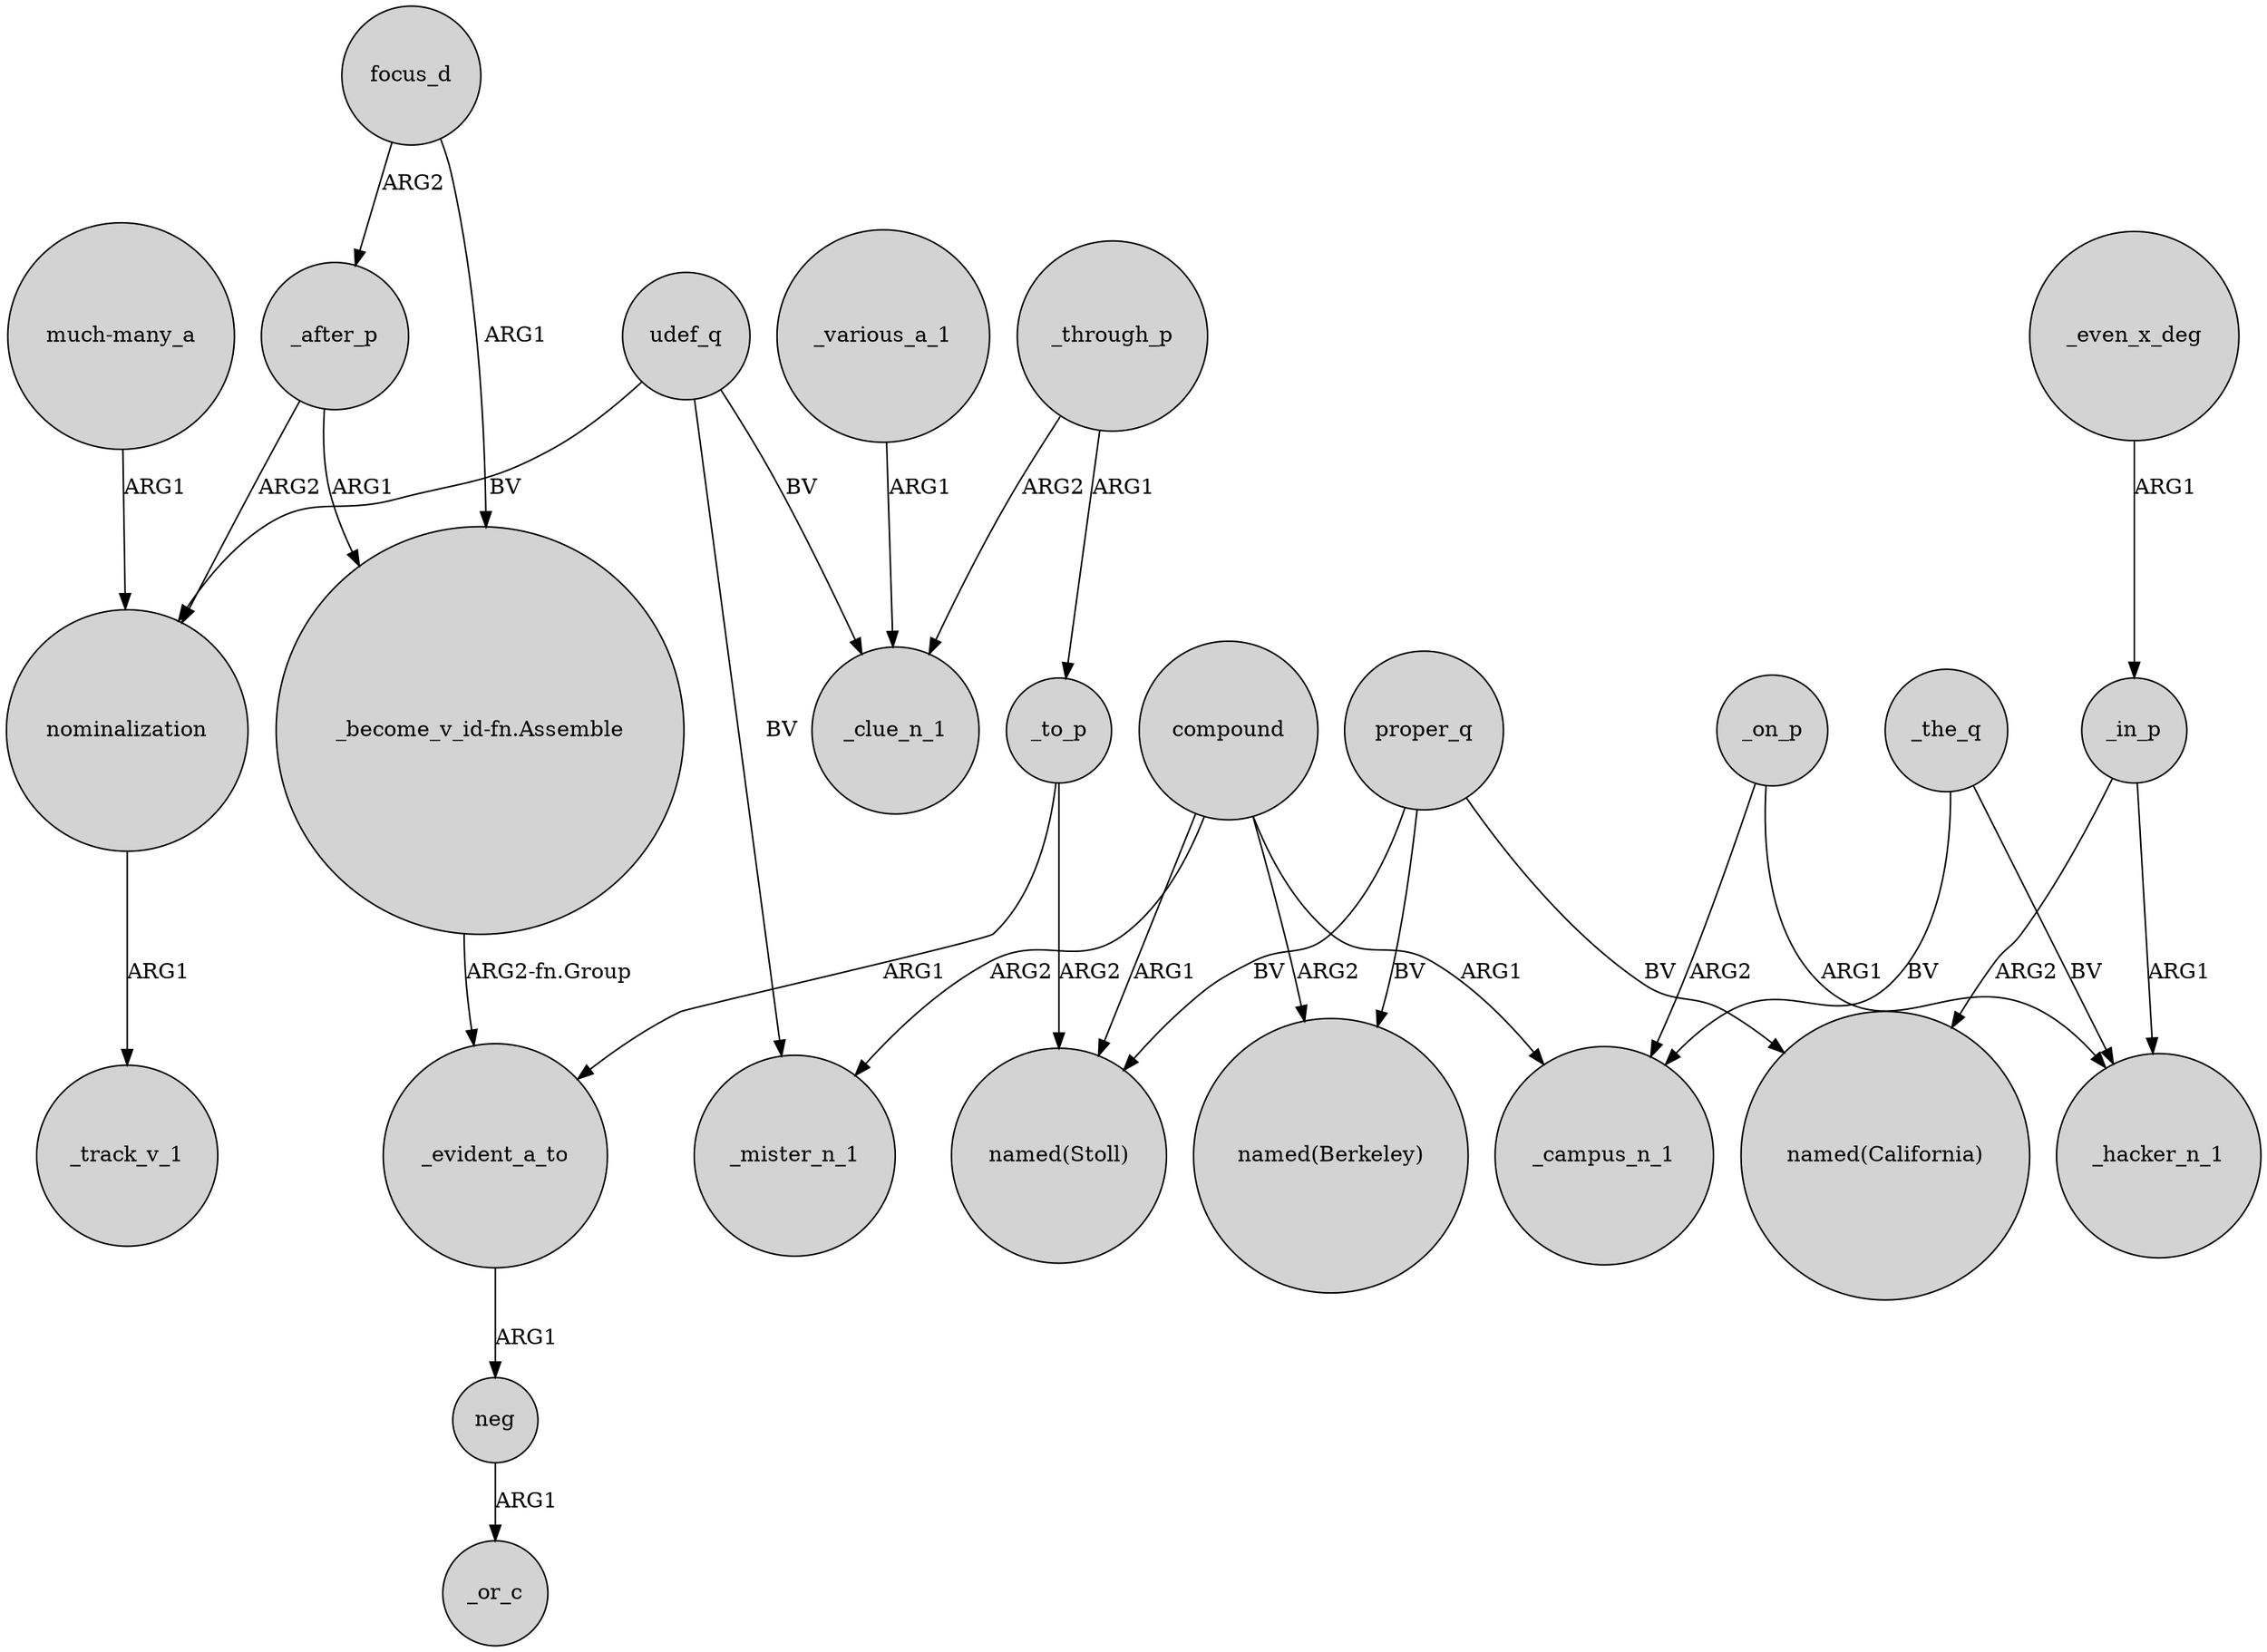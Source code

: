 digraph {
	node [shape=circle style=filled]
	focus_d -> "_become_v_id-fn.Assemble" [label=ARG1]
	_through_p -> _clue_n_1 [label=ARG2]
	_various_a_1 -> _clue_n_1 [label=ARG1]
	compound -> _mister_n_1 [label=ARG2]
	_in_p -> _hacker_n_1 [label=ARG1]
	neg -> _or_c [label=ARG1]
	_to_p -> _evident_a_to [label=ARG1]
	compound -> "named(Stoll)" [label=ARG1]
	udef_q -> nominalization [label=BV]
	udef_q -> _clue_n_1 [label=BV]
	udef_q -> _mister_n_1 [label=BV]
	_the_q -> _hacker_n_1 [label=BV]
	_after_p -> nominalization [label=ARG2]
	_on_p -> _hacker_n_1 [label=ARG1]
	_the_q -> _campus_n_1 [label=BV]
	compound -> _campus_n_1 [label=ARG1]
	focus_d -> _after_p [label=ARG2]
	_after_p -> "_become_v_id-fn.Assemble" [label=ARG1]
	_through_p -> _to_p [label=ARG1]
	_on_p -> _campus_n_1 [label=ARG2]
	proper_q -> "named(Berkeley)" [label=BV]
	proper_q -> "named(California)" [label=BV]
	"much-many_a" -> nominalization [label=ARG1]
	"_become_v_id-fn.Assemble" -> _evident_a_to [label="ARG2-fn.Group"]
	_in_p -> "named(California)" [label=ARG2]
	_evident_a_to -> neg [label=ARG1]
	nominalization -> _track_v_1 [label=ARG1]
	_even_x_deg -> _in_p [label=ARG1]
	compound -> "named(Berkeley)" [label=ARG2]
	_to_p -> "named(Stoll)" [label=ARG2]
	proper_q -> "named(Stoll)" [label=BV]
}
